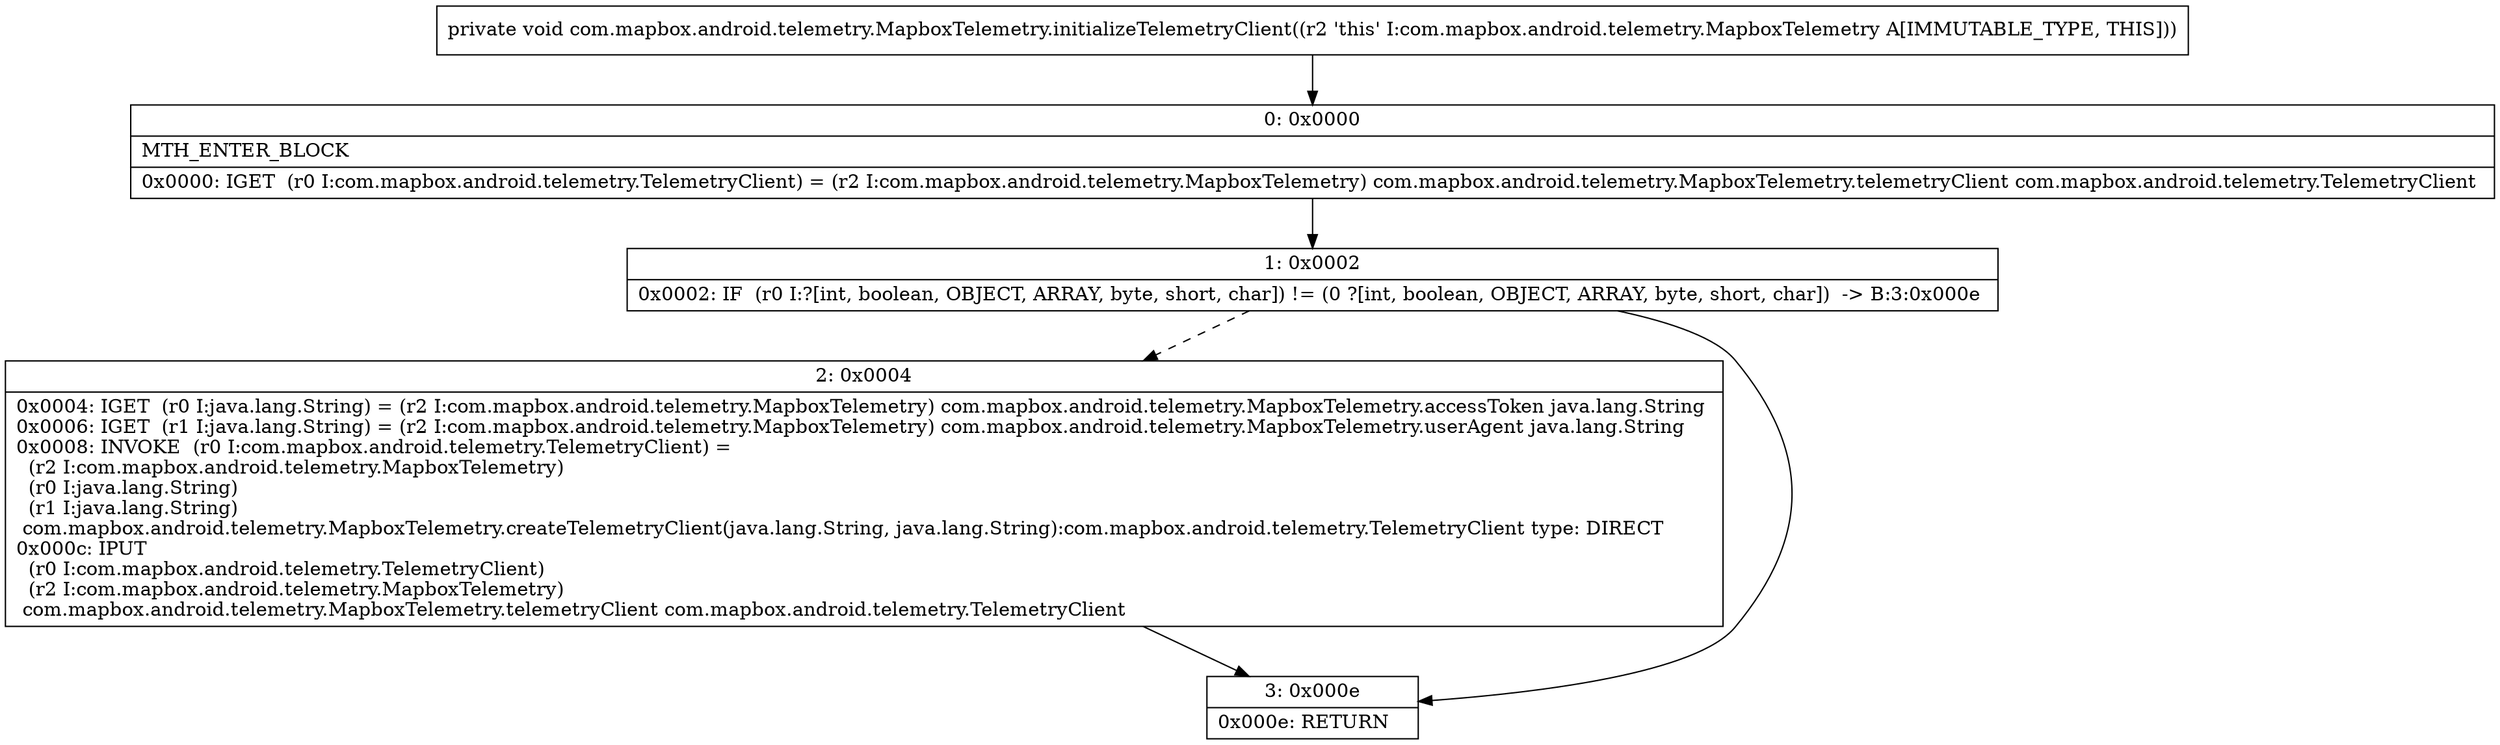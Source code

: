 digraph "CFG forcom.mapbox.android.telemetry.MapboxTelemetry.initializeTelemetryClient()V" {
Node_0 [shape=record,label="{0\:\ 0x0000|MTH_ENTER_BLOCK\l|0x0000: IGET  (r0 I:com.mapbox.android.telemetry.TelemetryClient) = (r2 I:com.mapbox.android.telemetry.MapboxTelemetry) com.mapbox.android.telemetry.MapboxTelemetry.telemetryClient com.mapbox.android.telemetry.TelemetryClient \l}"];
Node_1 [shape=record,label="{1\:\ 0x0002|0x0002: IF  (r0 I:?[int, boolean, OBJECT, ARRAY, byte, short, char]) != (0 ?[int, boolean, OBJECT, ARRAY, byte, short, char])  \-\> B:3:0x000e \l}"];
Node_2 [shape=record,label="{2\:\ 0x0004|0x0004: IGET  (r0 I:java.lang.String) = (r2 I:com.mapbox.android.telemetry.MapboxTelemetry) com.mapbox.android.telemetry.MapboxTelemetry.accessToken java.lang.String \l0x0006: IGET  (r1 I:java.lang.String) = (r2 I:com.mapbox.android.telemetry.MapboxTelemetry) com.mapbox.android.telemetry.MapboxTelemetry.userAgent java.lang.String \l0x0008: INVOKE  (r0 I:com.mapbox.android.telemetry.TelemetryClient) = \l  (r2 I:com.mapbox.android.telemetry.MapboxTelemetry)\l  (r0 I:java.lang.String)\l  (r1 I:java.lang.String)\l com.mapbox.android.telemetry.MapboxTelemetry.createTelemetryClient(java.lang.String, java.lang.String):com.mapbox.android.telemetry.TelemetryClient type: DIRECT \l0x000c: IPUT  \l  (r0 I:com.mapbox.android.telemetry.TelemetryClient)\l  (r2 I:com.mapbox.android.telemetry.MapboxTelemetry)\l com.mapbox.android.telemetry.MapboxTelemetry.telemetryClient com.mapbox.android.telemetry.TelemetryClient \l}"];
Node_3 [shape=record,label="{3\:\ 0x000e|0x000e: RETURN   \l}"];
MethodNode[shape=record,label="{private void com.mapbox.android.telemetry.MapboxTelemetry.initializeTelemetryClient((r2 'this' I:com.mapbox.android.telemetry.MapboxTelemetry A[IMMUTABLE_TYPE, THIS])) }"];
MethodNode -> Node_0;
Node_0 -> Node_1;
Node_1 -> Node_2[style=dashed];
Node_1 -> Node_3;
Node_2 -> Node_3;
}


